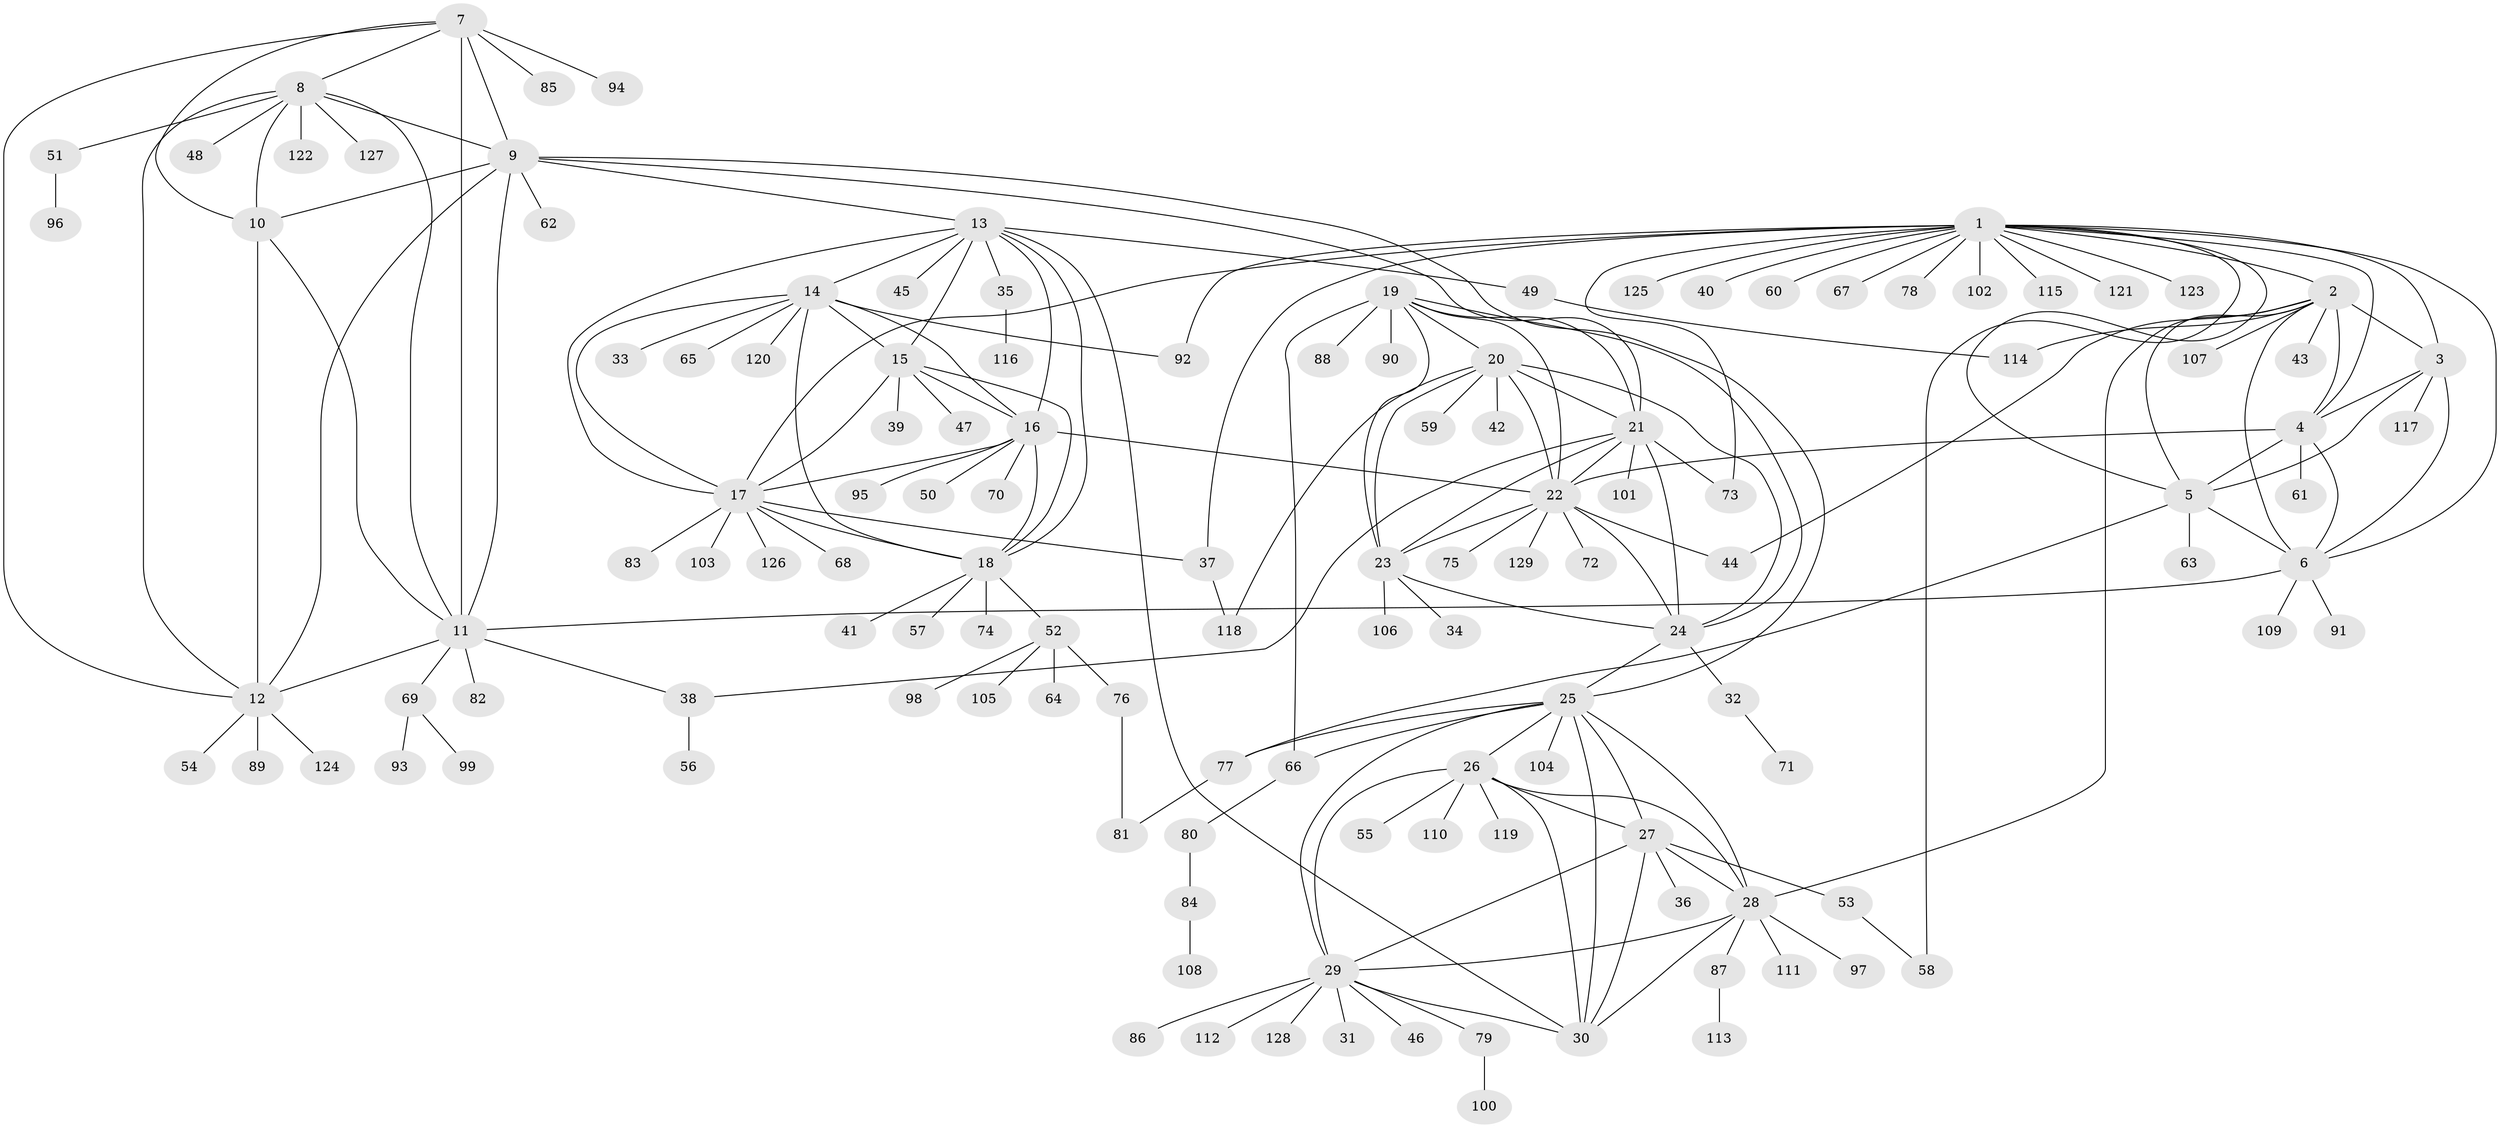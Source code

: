// Generated by graph-tools (version 1.1) at 2025/56/03/09/25 04:56:05]
// undirected, 129 vertices, 195 edges
graph export_dot {
graph [start="1"]
  node [color=gray90,style=filled];
  1;
  2;
  3;
  4;
  5;
  6;
  7;
  8;
  9;
  10;
  11;
  12;
  13;
  14;
  15;
  16;
  17;
  18;
  19;
  20;
  21;
  22;
  23;
  24;
  25;
  26;
  27;
  28;
  29;
  30;
  31;
  32;
  33;
  34;
  35;
  36;
  37;
  38;
  39;
  40;
  41;
  42;
  43;
  44;
  45;
  46;
  47;
  48;
  49;
  50;
  51;
  52;
  53;
  54;
  55;
  56;
  57;
  58;
  59;
  60;
  61;
  62;
  63;
  64;
  65;
  66;
  67;
  68;
  69;
  70;
  71;
  72;
  73;
  74;
  75;
  76;
  77;
  78;
  79;
  80;
  81;
  82;
  83;
  84;
  85;
  86;
  87;
  88;
  89;
  90;
  91;
  92;
  93;
  94;
  95;
  96;
  97;
  98;
  99;
  100;
  101;
  102;
  103;
  104;
  105;
  106;
  107;
  108;
  109;
  110;
  111;
  112;
  113;
  114;
  115;
  116;
  117;
  118;
  119;
  120;
  121;
  122;
  123;
  124;
  125;
  126;
  127;
  128;
  129;
  1 -- 2;
  1 -- 3;
  1 -- 4;
  1 -- 5;
  1 -- 6;
  1 -- 17;
  1 -- 37;
  1 -- 40;
  1 -- 58;
  1 -- 60;
  1 -- 67;
  1 -- 73;
  1 -- 78;
  1 -- 92;
  1 -- 102;
  1 -- 115;
  1 -- 121;
  1 -- 123;
  1 -- 125;
  2 -- 3;
  2 -- 4;
  2 -- 5;
  2 -- 6;
  2 -- 28;
  2 -- 43;
  2 -- 44;
  2 -- 107;
  2 -- 114;
  3 -- 4;
  3 -- 5;
  3 -- 6;
  3 -- 117;
  4 -- 5;
  4 -- 6;
  4 -- 22;
  4 -- 61;
  5 -- 6;
  5 -- 63;
  5 -- 77;
  6 -- 11;
  6 -- 91;
  6 -- 109;
  7 -- 8;
  7 -- 9;
  7 -- 10;
  7 -- 11;
  7 -- 12;
  7 -- 85;
  7 -- 94;
  8 -- 9;
  8 -- 10;
  8 -- 11;
  8 -- 12;
  8 -- 48;
  8 -- 51;
  8 -- 122;
  8 -- 127;
  9 -- 10;
  9 -- 11;
  9 -- 12;
  9 -- 13;
  9 -- 21;
  9 -- 25;
  9 -- 62;
  10 -- 11;
  10 -- 12;
  11 -- 12;
  11 -- 38;
  11 -- 69;
  11 -- 82;
  12 -- 54;
  12 -- 89;
  12 -- 124;
  13 -- 14;
  13 -- 15;
  13 -- 16;
  13 -- 17;
  13 -- 18;
  13 -- 30;
  13 -- 35;
  13 -- 45;
  13 -- 49;
  14 -- 15;
  14 -- 16;
  14 -- 17;
  14 -- 18;
  14 -- 33;
  14 -- 65;
  14 -- 92;
  14 -- 120;
  15 -- 16;
  15 -- 17;
  15 -- 18;
  15 -- 39;
  15 -- 47;
  16 -- 17;
  16 -- 18;
  16 -- 22;
  16 -- 50;
  16 -- 70;
  16 -- 95;
  17 -- 18;
  17 -- 37;
  17 -- 68;
  17 -- 83;
  17 -- 103;
  17 -- 126;
  18 -- 41;
  18 -- 52;
  18 -- 57;
  18 -- 74;
  19 -- 20;
  19 -- 21;
  19 -- 22;
  19 -- 23;
  19 -- 24;
  19 -- 66;
  19 -- 88;
  19 -- 90;
  20 -- 21;
  20 -- 22;
  20 -- 23;
  20 -- 24;
  20 -- 42;
  20 -- 59;
  20 -- 118;
  21 -- 22;
  21 -- 23;
  21 -- 24;
  21 -- 38;
  21 -- 73;
  21 -- 101;
  22 -- 23;
  22 -- 24;
  22 -- 44;
  22 -- 72;
  22 -- 75;
  22 -- 129;
  23 -- 24;
  23 -- 34;
  23 -- 106;
  24 -- 25;
  24 -- 32;
  25 -- 26;
  25 -- 27;
  25 -- 28;
  25 -- 29;
  25 -- 30;
  25 -- 66;
  25 -- 77;
  25 -- 104;
  26 -- 27;
  26 -- 28;
  26 -- 29;
  26 -- 30;
  26 -- 55;
  26 -- 110;
  26 -- 119;
  27 -- 28;
  27 -- 29;
  27 -- 30;
  27 -- 36;
  27 -- 53;
  28 -- 29;
  28 -- 30;
  28 -- 87;
  28 -- 97;
  28 -- 111;
  29 -- 30;
  29 -- 31;
  29 -- 46;
  29 -- 79;
  29 -- 86;
  29 -- 112;
  29 -- 128;
  32 -- 71;
  35 -- 116;
  37 -- 118;
  38 -- 56;
  49 -- 114;
  51 -- 96;
  52 -- 64;
  52 -- 76;
  52 -- 98;
  52 -- 105;
  53 -- 58;
  66 -- 80;
  69 -- 93;
  69 -- 99;
  76 -- 81;
  77 -- 81;
  79 -- 100;
  80 -- 84;
  84 -- 108;
  87 -- 113;
}
